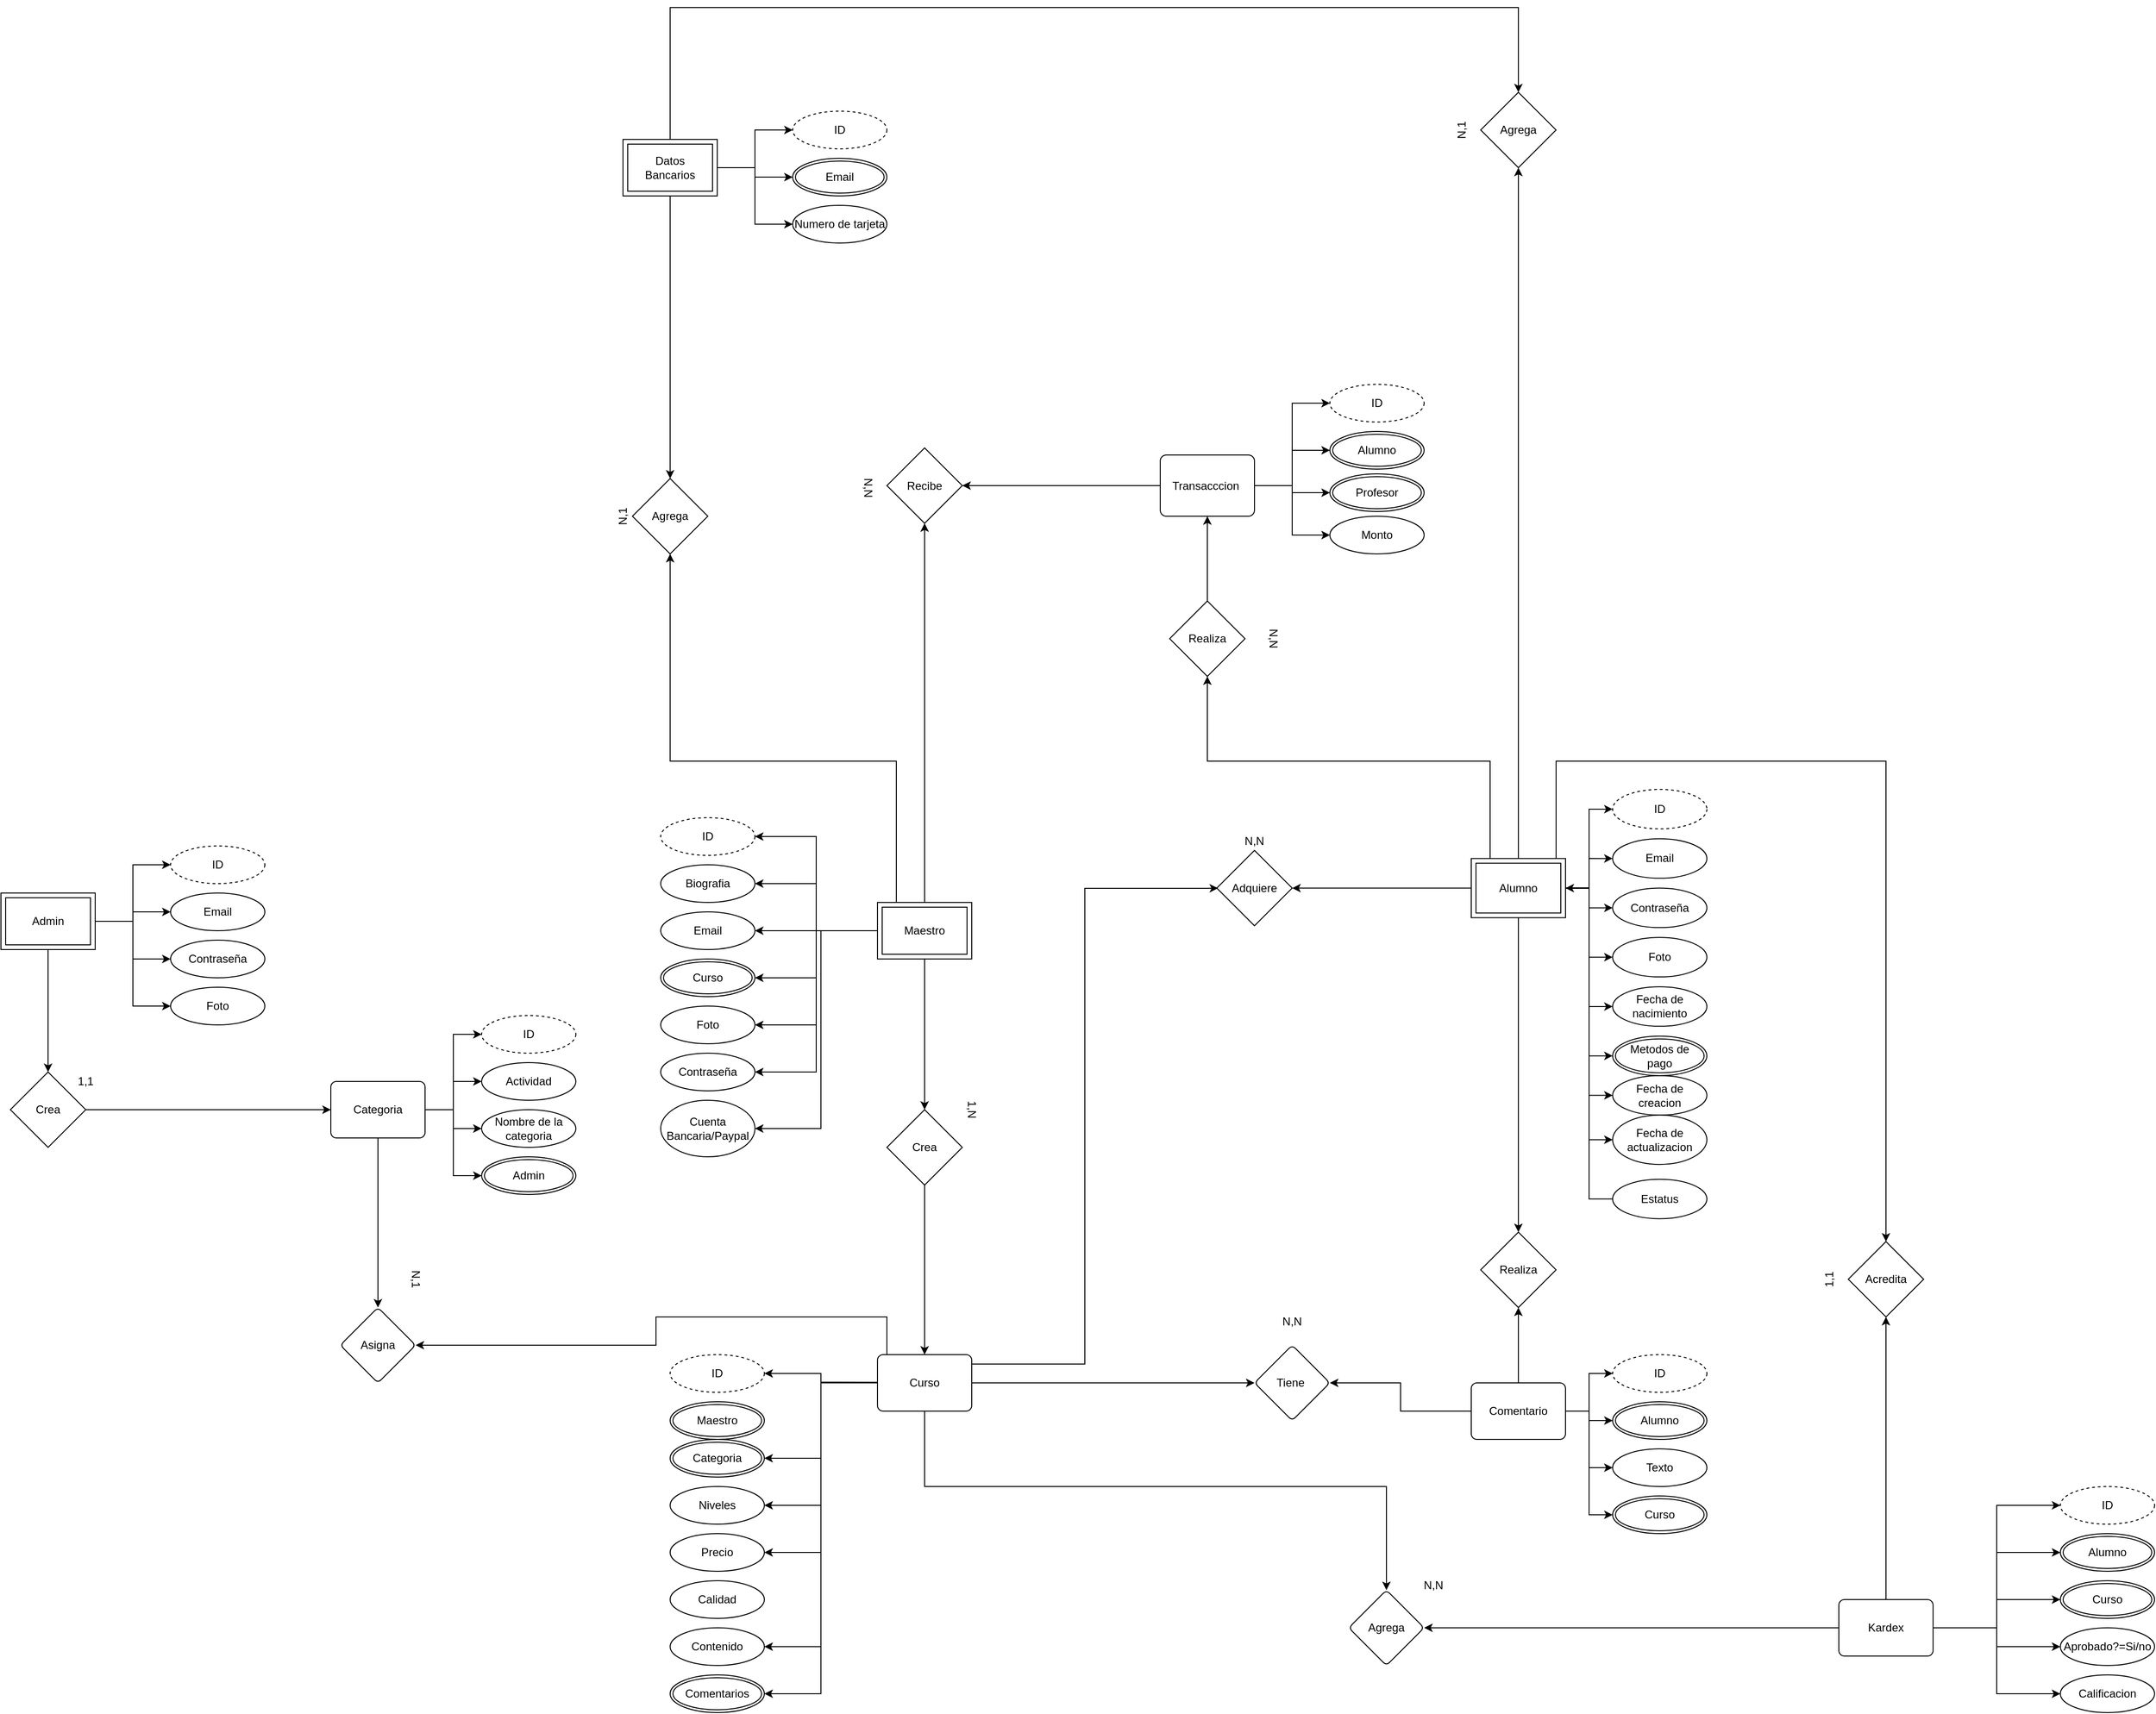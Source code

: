 <mxfile version="24.7.12">
  <diagram name="Page-1" id="GBJ82YpKSsnOV0TjCNx1">
    <mxGraphModel dx="2444" dy="1835" grid="1" gridSize="10" guides="1" tooltips="1" connect="1" arrows="1" fold="1" page="1" pageScale="1" pageWidth="850" pageHeight="1100" math="0" shadow="0">
      <root>
        <mxCell id="0" />
        <mxCell id="1" parent="0" />
        <mxCell id="zwWPfgIZnlJsHh6AUtGG-10" value="" style="group" vertex="1" connectable="0" parent="1">
          <mxGeometry x="40" y="60" width="330" height="390" as="geometry" />
        </mxCell>
        <mxCell id="ZK7JMzUmp4q62pneLcJM-21" style="edgeStyle=orthogonalEdgeStyle;rounded=0;orthogonalLoop=1;jettySize=auto;html=1;entryX=1;entryY=0.5;entryDx=0;entryDy=0;" parent="zwWPfgIZnlJsHh6AUtGG-10" source="ZK7JMzUmp4q62pneLcJM-16" target="ZK7JMzUmp4q62pneLcJM-28" edge="1">
          <mxGeometry relative="1" as="geometry">
            <mxPoint x="100" y="170" as="targetPoint" />
          </mxGeometry>
        </mxCell>
        <mxCell id="ZK7JMzUmp4q62pneLcJM-24" style="edgeStyle=orthogonalEdgeStyle;rounded=0;orthogonalLoop=1;jettySize=auto;html=1;entryX=1;entryY=0.5;entryDx=0;entryDy=0;" parent="zwWPfgIZnlJsHh6AUtGG-10" source="ZK7JMzUmp4q62pneLcJM-16" target="ZK7JMzUmp4q62pneLcJM-23" edge="1">
          <mxGeometry relative="1" as="geometry" />
        </mxCell>
        <mxCell id="ZK7JMzUmp4q62pneLcJM-25" style="edgeStyle=orthogonalEdgeStyle;rounded=0;orthogonalLoop=1;jettySize=auto;html=1;entryX=1;entryY=0.5;entryDx=0;entryDy=0;" parent="zwWPfgIZnlJsHh6AUtGG-10" source="ZK7JMzUmp4q62pneLcJM-16" target="ZK7JMzUmp4q62pneLcJM-22" edge="1">
          <mxGeometry relative="1" as="geometry" />
        </mxCell>
        <mxCell id="ZK7JMzUmp4q62pneLcJM-27" style="edgeStyle=orthogonalEdgeStyle;rounded=0;orthogonalLoop=1;jettySize=auto;html=1;entryX=1;entryY=0.5;entryDx=0;entryDy=0;" parent="zwWPfgIZnlJsHh6AUtGG-10" source="ZK7JMzUmp4q62pneLcJM-16" target="ZK7JMzUmp4q62pneLcJM-26" edge="1">
          <mxGeometry relative="1" as="geometry" />
        </mxCell>
        <mxCell id="ZK7JMzUmp4q62pneLcJM-30" style="edgeStyle=orthogonalEdgeStyle;rounded=0;orthogonalLoop=1;jettySize=auto;html=1;entryX=1;entryY=0.5;entryDx=0;entryDy=0;" parent="zwWPfgIZnlJsHh6AUtGG-10" source="ZK7JMzUmp4q62pneLcJM-16" target="ZK7JMzUmp4q62pneLcJM-29" edge="1">
          <mxGeometry relative="1" as="geometry" />
        </mxCell>
        <mxCell id="2rmNUIiFIBOyhcDL24HG-31" style="edgeStyle=orthogonalEdgeStyle;rounded=0;orthogonalLoop=1;jettySize=auto;html=1;entryX=1;entryY=0.5;entryDx=0;entryDy=0;" parent="zwWPfgIZnlJsHh6AUtGG-10" source="ZK7JMzUmp4q62pneLcJM-16" target="2rmNUIiFIBOyhcDL24HG-30" edge="1">
          <mxGeometry relative="1" as="geometry">
            <Array as="points">
              <mxPoint x="170" y="120" />
              <mxPoint x="170" y="330" />
            </Array>
          </mxGeometry>
        </mxCell>
        <mxCell id="OHKGPh8YpkpOmDNxPamK-6" style="edgeStyle=orthogonalEdgeStyle;rounded=0;orthogonalLoop=1;jettySize=auto;html=1;entryX=1;entryY=0.5;entryDx=0;entryDy=0;" parent="zwWPfgIZnlJsHh6AUtGG-10" source="ZK7JMzUmp4q62pneLcJM-16" target="OHKGPh8YpkpOmDNxPamK-5" edge="1">
          <mxGeometry relative="1" as="geometry" />
        </mxCell>
        <mxCell id="ZK7JMzUmp4q62pneLcJM-16" value="Maestro" style="shape=ext;margin=3;double=1;whiteSpace=wrap;html=1;align=center;" parent="zwWPfgIZnlJsHh6AUtGG-10" vertex="1">
          <mxGeometry x="230" y="90" width="100" height="60" as="geometry" />
        </mxCell>
        <mxCell id="ZK7JMzUmp4q62pneLcJM-22" value="Email" style="ellipse;whiteSpace=wrap;html=1;align=center;" parent="zwWPfgIZnlJsHh6AUtGG-10" vertex="1">
          <mxGeometry y="100" width="100" height="40" as="geometry" />
        </mxCell>
        <mxCell id="ZK7JMzUmp4q62pneLcJM-23" value="Foto" style="ellipse;whiteSpace=wrap;html=1;align=center;" parent="zwWPfgIZnlJsHh6AUtGG-10" vertex="1">
          <mxGeometry y="200" width="100" height="40" as="geometry" />
        </mxCell>
        <mxCell id="ZK7JMzUmp4q62pneLcJM-26" value="Contraseña" style="ellipse;whiteSpace=wrap;html=1;align=center;" parent="zwWPfgIZnlJsHh6AUtGG-10" vertex="1">
          <mxGeometry y="250" width="100" height="40" as="geometry" />
        </mxCell>
        <mxCell id="ZK7JMzUmp4q62pneLcJM-28" value="ID" style="ellipse;whiteSpace=wrap;html=1;align=center;dashed=1;" parent="zwWPfgIZnlJsHh6AUtGG-10" vertex="1">
          <mxGeometry width="100" height="40" as="geometry" />
        </mxCell>
        <mxCell id="ZK7JMzUmp4q62pneLcJM-29" value="Biografia" style="ellipse;whiteSpace=wrap;html=1;align=center;" parent="zwWPfgIZnlJsHh6AUtGG-10" vertex="1">
          <mxGeometry y="50" width="100" height="40" as="geometry" />
        </mxCell>
        <mxCell id="2rmNUIiFIBOyhcDL24HG-30" value="Cuenta Bancaria/Paypal" style="ellipse;whiteSpace=wrap;html=1;align=center;" parent="zwWPfgIZnlJsHh6AUtGG-10" vertex="1">
          <mxGeometry y="300" width="100" height="60" as="geometry" />
        </mxCell>
        <mxCell id="OHKGPh8YpkpOmDNxPamK-5" value="Curso" style="ellipse;shape=doubleEllipse;margin=3;whiteSpace=wrap;html=1;align=center;" parent="zwWPfgIZnlJsHh6AUtGG-10" vertex="1">
          <mxGeometry y="150" width="100" height="40" as="geometry" />
        </mxCell>
        <mxCell id="zwWPfgIZnlJsHh6AUtGG-42" value="Crea" style="rhombus;whiteSpace=wrap;html=1;" vertex="1" parent="zwWPfgIZnlJsHh6AUtGG-10">
          <mxGeometry x="240" y="310" width="80" height="80" as="geometry" />
        </mxCell>
        <mxCell id="zwWPfgIZnlJsHh6AUtGG-43" value="" style="edgeStyle=orthogonalEdgeStyle;rounded=0;orthogonalLoop=1;jettySize=auto;html=1;" edge="1" parent="zwWPfgIZnlJsHh6AUtGG-10" source="ZK7JMzUmp4q62pneLcJM-16" target="zwWPfgIZnlJsHh6AUtGG-42">
          <mxGeometry relative="1" as="geometry" />
        </mxCell>
        <mxCell id="zwWPfgIZnlJsHh6AUtGG-11" value="" style="group" vertex="1" connectable="0" parent="1">
          <mxGeometry x="50" y="630" width="320" height="330" as="geometry" />
        </mxCell>
        <mxCell id="ZK7JMzUmp4q62pneLcJM-58" style="edgeStyle=orthogonalEdgeStyle;rounded=0;orthogonalLoop=1;jettySize=auto;html=1;entryX=1;entryY=0.5;entryDx=0;entryDy=0;exitX=0;exitY=0.5;exitDx=0;exitDy=0;" parent="zwWPfgIZnlJsHh6AUtGG-11" source="zwWPfgIZnlJsHh6AUtGG-2" target="ZK7JMzUmp4q62pneLcJM-56" edge="1">
          <mxGeometry relative="1" as="geometry">
            <mxPoint x="220" y="35" as="sourcePoint" />
          </mxGeometry>
        </mxCell>
        <mxCell id="ZK7JMzUmp4q62pneLcJM-65" style="edgeStyle=orthogonalEdgeStyle;rounded=0;orthogonalLoop=1;jettySize=auto;html=1;entryX=1;entryY=0.5;entryDx=0;entryDy=0;exitX=0;exitY=0.5;exitDx=0;exitDy=0;" parent="zwWPfgIZnlJsHh6AUtGG-11" source="zwWPfgIZnlJsHh6AUtGG-2" target="ZK7JMzUmp4q62pneLcJM-59" edge="1">
          <mxGeometry relative="1" as="geometry">
            <mxPoint x="220" y="35" as="sourcePoint" />
          </mxGeometry>
        </mxCell>
        <mxCell id="ZK7JMzUmp4q62pneLcJM-66" style="edgeStyle=orthogonalEdgeStyle;rounded=0;orthogonalLoop=1;jettySize=auto;html=1;entryX=1;entryY=0.5;entryDx=0;entryDy=0;exitX=0;exitY=0.5;exitDx=0;exitDy=0;" parent="zwWPfgIZnlJsHh6AUtGG-11" source="zwWPfgIZnlJsHh6AUtGG-2" target="ZK7JMzUmp4q62pneLcJM-63" edge="1">
          <mxGeometry relative="1" as="geometry">
            <mxPoint x="220" y="35" as="sourcePoint" />
          </mxGeometry>
        </mxCell>
        <mxCell id="8wpLspuHpNvW9Cj1d1qx-42" style="edgeStyle=orthogonalEdgeStyle;rounded=0;orthogonalLoop=1;jettySize=auto;html=1;entryX=1;entryY=0.5;entryDx=0;entryDy=0;exitX=0;exitY=0.5;exitDx=0;exitDy=0;" parent="zwWPfgIZnlJsHh6AUtGG-11" source="zwWPfgIZnlJsHh6AUtGG-2" target="8wpLspuHpNvW9Cj1d1qx-41" edge="1">
          <mxGeometry relative="1" as="geometry">
            <mxPoint x="220" y="35" as="sourcePoint" />
          </mxGeometry>
        </mxCell>
        <mxCell id="6L2IyVGzCVT2GHUQDgTi-11" style="edgeStyle=orthogonalEdgeStyle;rounded=0;orthogonalLoop=1;jettySize=auto;html=1;entryX=1;entryY=0.5;entryDx=0;entryDy=0;exitX=0.014;exitY=0.489;exitDx=0;exitDy=0;exitPerimeter=0;" parent="zwWPfgIZnlJsHh6AUtGG-11" source="zwWPfgIZnlJsHh6AUtGG-2" target="6L2IyVGzCVT2GHUQDgTi-10" edge="1">
          <mxGeometry relative="1" as="geometry">
            <mxPoint x="220" y="35" as="sourcePoint" />
          </mxGeometry>
        </mxCell>
        <mxCell id="ZK7JMzUmp4q62pneLcJM-56" value="Precio" style="ellipse;whiteSpace=wrap;html=1;align=center;" parent="zwWPfgIZnlJsHh6AUtGG-11" vertex="1">
          <mxGeometry y="190" width="100" height="40" as="geometry" />
        </mxCell>
        <mxCell id="ZK7JMzUmp4q62pneLcJM-59" value="Niveles" style="ellipse;whiteSpace=wrap;html=1;align=center;" parent="zwWPfgIZnlJsHh6AUtGG-11" vertex="1">
          <mxGeometry y="140" width="100" height="40" as="geometry" />
        </mxCell>
        <mxCell id="ZK7JMzUmp4q62pneLcJM-60" value="Maestro" style="ellipse;shape=doubleEllipse;margin=3;whiteSpace=wrap;html=1;align=center;" parent="zwWPfgIZnlJsHh6AUtGG-11" vertex="1">
          <mxGeometry y="50" width="100" height="40" as="geometry" />
        </mxCell>
        <mxCell id="ZK7JMzUmp4q62pneLcJM-63" value="ID" style="ellipse;whiteSpace=wrap;html=1;align=center;dashed=1;" parent="zwWPfgIZnlJsHh6AUtGG-11" vertex="1">
          <mxGeometry width="100" height="40" as="geometry" />
        </mxCell>
        <mxCell id="8wpLspuHpNvW9Cj1d1qx-16" value="Calidad" style="ellipse;whiteSpace=wrap;html=1;align=center;" parent="zwWPfgIZnlJsHh6AUtGG-11" vertex="1">
          <mxGeometry y="240" width="100" height="40" as="geometry" />
        </mxCell>
        <mxCell id="8wpLspuHpNvW9Cj1d1qx-41" value="Categoria" style="ellipse;shape=doubleEllipse;margin=3;whiteSpace=wrap;html=1;align=center;" parent="zwWPfgIZnlJsHh6AUtGG-11" vertex="1">
          <mxGeometry y="90" width="100" height="40" as="geometry" />
        </mxCell>
        <mxCell id="6L2IyVGzCVT2GHUQDgTi-10" value="Contenido" style="ellipse;whiteSpace=wrap;html=1;align=center;" parent="zwWPfgIZnlJsHh6AUtGG-11" vertex="1">
          <mxGeometry y="290" width="100" height="40" as="geometry" />
        </mxCell>
        <mxCell id="zwWPfgIZnlJsHh6AUtGG-2" value="Curso" style="rounded=1;arcSize=10;whiteSpace=wrap;html=1;align=center;" vertex="1" parent="zwWPfgIZnlJsHh6AUtGG-11">
          <mxGeometry x="220" width="100" height="60" as="geometry" />
        </mxCell>
        <mxCell id="zwWPfgIZnlJsHh6AUtGG-93" style="edgeStyle=orthogonalEdgeStyle;rounded=0;orthogonalLoop=1;jettySize=auto;html=1;entryX=1;entryY=0.5;entryDx=0;entryDy=0;exitX=0;exitY=0;exitDx=0;exitDy=0;" edge="1" parent="zwWPfgIZnlJsHh6AUtGG-11" target="zwWPfgIZnlJsHh6AUtGG-68">
          <mxGeometry relative="1" as="geometry">
            <mxPoint x="230" as="sourcePoint" />
            <mxPoint x="-260" y="-10" as="targetPoint" />
            <Array as="points">
              <mxPoint x="230" y="-40" />
              <mxPoint x="-15" y="-40" />
              <mxPoint x="-15" y="-10" />
            </Array>
          </mxGeometry>
        </mxCell>
        <mxCell id="zwWPfgIZnlJsHh6AUtGG-12" value="" style="group" vertex="1" connectable="0" parent="1">
          <mxGeometry x="900" y="630" width="250" height="190" as="geometry" />
        </mxCell>
        <mxCell id="8wpLspuHpNvW9Cj1d1qx-46" value="Texto" style="ellipse;whiteSpace=wrap;html=1;align=center;" parent="zwWPfgIZnlJsHh6AUtGG-12" vertex="1">
          <mxGeometry x="150" y="100" width="100" height="40" as="geometry" />
        </mxCell>
        <mxCell id="8wpLspuHpNvW9Cj1d1qx-49" value="Alumno" style="ellipse;shape=doubleEllipse;margin=3;whiteSpace=wrap;html=1;align=center;" parent="zwWPfgIZnlJsHh6AUtGG-12" vertex="1">
          <mxGeometry x="150" y="50" width="100" height="40" as="geometry" />
        </mxCell>
        <mxCell id="8wpLspuHpNvW9Cj1d1qx-51" value="ID" style="ellipse;whiteSpace=wrap;html=1;align=center;dashed=1;" parent="zwWPfgIZnlJsHh6AUtGG-12" vertex="1">
          <mxGeometry x="150" width="100" height="40" as="geometry" />
        </mxCell>
        <mxCell id="6L2IyVGzCVT2GHUQDgTi-8" value="Curso" style="ellipse;shape=doubleEllipse;margin=3;whiteSpace=wrap;html=1;align=center;" parent="zwWPfgIZnlJsHh6AUtGG-12" vertex="1">
          <mxGeometry x="150" y="150" width="100" height="40" as="geometry" />
        </mxCell>
        <mxCell id="zwWPfgIZnlJsHh6AUtGG-4" style="edgeStyle=orthogonalEdgeStyle;rounded=0;orthogonalLoop=1;jettySize=auto;html=1;entryX=0;entryY=0.5;entryDx=0;entryDy=0;" edge="1" parent="zwWPfgIZnlJsHh6AUtGG-12" source="zwWPfgIZnlJsHh6AUtGG-3" target="8wpLspuHpNvW9Cj1d1qx-51">
          <mxGeometry relative="1" as="geometry" />
        </mxCell>
        <mxCell id="zwWPfgIZnlJsHh6AUtGG-5" style="edgeStyle=orthogonalEdgeStyle;rounded=0;orthogonalLoop=1;jettySize=auto;html=1;entryX=0;entryY=0.5;entryDx=0;entryDy=0;" edge="1" parent="zwWPfgIZnlJsHh6AUtGG-12" source="zwWPfgIZnlJsHh6AUtGG-3" target="8wpLspuHpNvW9Cj1d1qx-49">
          <mxGeometry relative="1" as="geometry" />
        </mxCell>
        <mxCell id="zwWPfgIZnlJsHh6AUtGG-6" style="edgeStyle=orthogonalEdgeStyle;rounded=0;orthogonalLoop=1;jettySize=auto;html=1;entryX=0;entryY=0.5;entryDx=0;entryDy=0;" edge="1" parent="zwWPfgIZnlJsHh6AUtGG-12" source="zwWPfgIZnlJsHh6AUtGG-3" target="8wpLspuHpNvW9Cj1d1qx-46">
          <mxGeometry relative="1" as="geometry" />
        </mxCell>
        <mxCell id="zwWPfgIZnlJsHh6AUtGG-7" style="edgeStyle=orthogonalEdgeStyle;rounded=0;orthogonalLoop=1;jettySize=auto;html=1;entryX=0;entryY=0.5;entryDx=0;entryDy=0;" edge="1" parent="zwWPfgIZnlJsHh6AUtGG-12" source="zwWPfgIZnlJsHh6AUtGG-3" target="6L2IyVGzCVT2GHUQDgTi-8">
          <mxGeometry relative="1" as="geometry" />
        </mxCell>
        <mxCell id="zwWPfgIZnlJsHh6AUtGG-3" value="Comentario" style="rounded=1;arcSize=10;whiteSpace=wrap;html=1;align=center;" vertex="1" parent="zwWPfgIZnlJsHh6AUtGG-12">
          <mxGeometry y="30" width="100" height="60" as="geometry" />
        </mxCell>
        <mxCell id="zwWPfgIZnlJsHh6AUtGG-17" value="" style="group" vertex="1" connectable="0" parent="1">
          <mxGeometry x="900" y="30" width="250" height="440" as="geometry" />
        </mxCell>
        <mxCell id="ZK7JMzUmp4q62pneLcJM-34" style="edgeStyle=orthogonalEdgeStyle;rounded=0;orthogonalLoop=1;jettySize=auto;html=1;entryX=0;entryY=0.5;entryDx=0;entryDy=0;" parent="zwWPfgIZnlJsHh6AUtGG-17" source="ZK7JMzUmp4q62pneLcJM-32" target="ZK7JMzUmp4q62pneLcJM-33" edge="1">
          <mxGeometry relative="1" as="geometry" />
        </mxCell>
        <mxCell id="ZK7JMzUmp4q62pneLcJM-47" style="edgeStyle=orthogonalEdgeStyle;rounded=0;orthogonalLoop=1;jettySize=auto;html=1;entryX=0;entryY=0.5;entryDx=0;entryDy=0;" parent="zwWPfgIZnlJsHh6AUtGG-17" source="ZK7JMzUmp4q62pneLcJM-32" target="ZK7JMzUmp4q62pneLcJM-42" edge="1">
          <mxGeometry relative="1" as="geometry" />
        </mxCell>
        <mxCell id="ZK7JMzUmp4q62pneLcJM-48" style="edgeStyle=orthogonalEdgeStyle;rounded=0;orthogonalLoop=1;jettySize=auto;html=1;entryX=0;entryY=0.5;entryDx=0;entryDy=0;" parent="zwWPfgIZnlJsHh6AUtGG-17" source="ZK7JMzUmp4q62pneLcJM-32" target="ZK7JMzUmp4q62pneLcJM-44" edge="1">
          <mxGeometry relative="1" as="geometry" />
        </mxCell>
        <mxCell id="ZK7JMzUmp4q62pneLcJM-49" style="edgeStyle=orthogonalEdgeStyle;rounded=0;orthogonalLoop=1;jettySize=auto;html=1;entryX=0;entryY=0.5;entryDx=0;entryDy=0;" parent="zwWPfgIZnlJsHh6AUtGG-17" source="ZK7JMzUmp4q62pneLcJM-32" target="ZK7JMzUmp4q62pneLcJM-43" edge="1">
          <mxGeometry relative="1" as="geometry" />
        </mxCell>
        <mxCell id="ZK7JMzUmp4q62pneLcJM-51" style="edgeStyle=orthogonalEdgeStyle;rounded=0;orthogonalLoop=1;jettySize=auto;html=1;entryX=0;entryY=0.5;entryDx=0;entryDy=0;" parent="zwWPfgIZnlJsHh6AUtGG-17" source="ZK7JMzUmp4q62pneLcJM-32" target="ZK7JMzUmp4q62pneLcJM-50" edge="1">
          <mxGeometry relative="1" as="geometry" />
        </mxCell>
        <mxCell id="ZK7JMzUmp4q62pneLcJM-53" style="edgeStyle=orthogonalEdgeStyle;rounded=0;orthogonalLoop=1;jettySize=auto;html=1;entryX=0;entryY=0.5;entryDx=0;entryDy=0;" parent="zwWPfgIZnlJsHh6AUtGG-17" source="ZK7JMzUmp4q62pneLcJM-32" edge="1">
          <mxGeometry relative="1" as="geometry">
            <mxPoint x="150" y="282.857" as="targetPoint" />
            <Array as="points">
              <mxPoint x="125" y="104.762" />
              <mxPoint x="125" y="282.857" />
            </Array>
          </mxGeometry>
        </mxCell>
        <mxCell id="OHKGPh8YpkpOmDNxPamK-10" style="edgeStyle=orthogonalEdgeStyle;rounded=0;orthogonalLoop=1;jettySize=auto;html=1;entryX=0;entryY=0.5;entryDx=0;entryDy=0;" parent="zwWPfgIZnlJsHh6AUtGG-17" source="ZK7JMzUmp4q62pneLcJM-32" target="OHKGPh8YpkpOmDNxPamK-8" edge="1">
          <mxGeometry relative="1" as="geometry" />
        </mxCell>
        <mxCell id="OHKGPh8YpkpOmDNxPamK-11" style="edgeStyle=orthogonalEdgeStyle;rounded=0;orthogonalLoop=1;jettySize=auto;html=1;entryX=0;entryY=0.5;entryDx=0;entryDy=0;" parent="zwWPfgIZnlJsHh6AUtGG-17" source="ZK7JMzUmp4q62pneLcJM-32" target="OHKGPh8YpkpOmDNxPamK-9" edge="1">
          <mxGeometry relative="1" as="geometry" />
        </mxCell>
        <mxCell id="ZK7JMzUmp4q62pneLcJM-32" value="Alumno" style="shape=ext;margin=3;double=1;whiteSpace=wrap;html=1;align=center;" parent="zwWPfgIZnlJsHh6AUtGG-17" vertex="1">
          <mxGeometry y="73.333" width="100" height="62.857" as="geometry" />
        </mxCell>
        <mxCell id="ZK7JMzUmp4q62pneLcJM-33" value="ID" style="ellipse;whiteSpace=wrap;html=1;align=center;dashed=1;" parent="zwWPfgIZnlJsHh6AUtGG-17" vertex="1">
          <mxGeometry x="150" width="100" height="41.905" as="geometry" />
        </mxCell>
        <mxCell id="ZK7JMzUmp4q62pneLcJM-42" value="Email" style="ellipse;whiteSpace=wrap;html=1;align=center;" parent="zwWPfgIZnlJsHh6AUtGG-17" vertex="1">
          <mxGeometry x="150" y="52.381" width="100" height="41.905" as="geometry" />
        </mxCell>
        <mxCell id="ZK7JMzUmp4q62pneLcJM-43" value="Foto" style="ellipse;whiteSpace=wrap;html=1;align=center;" parent="zwWPfgIZnlJsHh6AUtGG-17" vertex="1">
          <mxGeometry x="150" y="157.143" width="100" height="41.905" as="geometry" />
        </mxCell>
        <mxCell id="ZK7JMzUmp4q62pneLcJM-44" value="Contraseña" style="ellipse;whiteSpace=wrap;html=1;align=center;" parent="zwWPfgIZnlJsHh6AUtGG-17" vertex="1">
          <mxGeometry x="150" y="104.762" width="100" height="41.905" as="geometry" />
        </mxCell>
        <mxCell id="ZK7JMzUmp4q62pneLcJM-50" value="Fecha de nacimiento" style="ellipse;whiteSpace=wrap;html=1;align=center;" parent="zwWPfgIZnlJsHh6AUtGG-17" vertex="1">
          <mxGeometry x="150" y="209.524" width="100" height="41.905" as="geometry" />
        </mxCell>
        <mxCell id="OHKGPh8YpkpOmDNxPamK-8" value="Fecha de creacion&lt;span style=&quot;color: rgba(0, 0, 0, 0); font-family: monospace; font-size: 0px; text-align: start; text-wrap: nowrap;&quot;&gt;%3CmxGraphModel%3E%3Croot%3E%3CmxCell%20id%3D%220%22%2F%3E%3CmxCell%20id%3D%221%22%20parent%3D%220%22%2F%3E%3CmxCell%20id%3D%222%22%20value%3D%22Aprobado%3F%3DSi%2Fno%22%20style%3D%22ellipse%3BwhiteSpace%3Dwrap%3Bhtml%3D1%3Balign%3Dcenter%3B%22%20vertex%3D%221%22%20parent%3D%221%22%3E%3CmxGeometry%20x%3D%22140%22%20y%3D%221000%22%20width%3D%22100%22%20height%3D%2240%22%20as%3D%22geometry%22%2F%3E%3C%2FmxCell%3E%3C%2Froot%3E%3C%2FmxGraphModel%3E&lt;/span&gt;" style="ellipse;whiteSpace=wrap;html=1;align=center;" parent="zwWPfgIZnlJsHh6AUtGG-17" vertex="1">
          <mxGeometry x="150" y="303.81" width="100" height="41.905" as="geometry" />
        </mxCell>
        <mxCell id="OHKGPh8YpkpOmDNxPamK-9" value="Fecha de actualizacion&lt;span style=&quot;color: rgba(0, 0, 0, 0); font-family: monospace; font-size: 0px; text-align: start; text-wrap: nowrap;&quot;&gt;%3CmxGraphModel%3E%3Croot%3E%3CmxCell%20id%3D%220%22%2F%3E%3CmxCell%20id%3D%221%22%20parent%3D%220%22%2F%3E%3CmxCell%20id%3D%222%22%20value%3D%22Aprobado%3F%3DSi%2Fno%22%20style%3D%22ellipse%3BwhiteSpace%3Dwrap%3Bhtml%3D1%3Balign%3Dcenter%3B%22%20vertex%3D%221%22%20parent%3D%221%22%3E%3CmxGeometry%20x%3D%22140%22%20y%3D%221000%22%20width%3D%22100%22%20height%3D%2240%22%20as%3D%22geometry%22%2F%3E%3C%2FmxCell%3E%3C%2Froot%3E%3C%2FmxGraphModel%3&lt;/span&gt;" style="ellipse;whiteSpace=wrap;html=1;align=center;" parent="zwWPfgIZnlJsHh6AUtGG-17" vertex="1">
          <mxGeometry x="150" y="345.714" width="100" height="52.381" as="geometry" />
        </mxCell>
        <mxCell id="OHKGPh8YpkpOmDNxPamK-14" value="Metodos de pago" style="ellipse;shape=doubleEllipse;margin=3;whiteSpace=wrap;html=1;align=center;" parent="zwWPfgIZnlJsHh6AUtGG-17" vertex="1">
          <mxGeometry x="150" y="261.905" width="100" height="41.905" as="geometry" />
        </mxCell>
        <mxCell id="zwWPfgIZnlJsHh6AUtGG-16" style="edgeStyle=orthogonalEdgeStyle;rounded=0;orthogonalLoop=1;jettySize=auto;html=1;entryX=1;entryY=0.5;entryDx=0;entryDy=0;" edge="1" parent="zwWPfgIZnlJsHh6AUtGG-17" source="OHKGPh8YpkpOmDNxPamK-33" target="ZK7JMzUmp4q62pneLcJM-32">
          <mxGeometry relative="1" as="geometry" />
        </mxCell>
        <mxCell id="OHKGPh8YpkpOmDNxPamK-33" value="Estatus" style="ellipse;whiteSpace=wrap;html=1;align=center;" parent="zwWPfgIZnlJsHh6AUtGG-17" vertex="1">
          <mxGeometry x="150" y="413.81" width="100" height="41.905" as="geometry" />
        </mxCell>
        <mxCell id="zwWPfgIZnlJsHh6AUtGG-35" value="" style="group" vertex="1" connectable="0" parent="1">
          <mxGeometry x="570" y="-400" width="280" height="480" as="geometry" />
        </mxCell>
        <mxCell id="2rmNUIiFIBOyhcDL24HG-7" value="ID" style="ellipse;whiteSpace=wrap;html=1;align=center;dashed=1;rotation=0;" parent="zwWPfgIZnlJsHh6AUtGG-35" vertex="1">
          <mxGeometry x="180" width="100" height="40" as="geometry" />
        </mxCell>
        <mxCell id="2rmNUIiFIBOyhcDL24HG-12" value="Alumno" style="ellipse;shape=doubleEllipse;margin=3;whiteSpace=wrap;html=1;align=center;" parent="zwWPfgIZnlJsHh6AUtGG-35" vertex="1">
          <mxGeometry x="180" y="50" width="100" height="40" as="geometry" />
        </mxCell>
        <mxCell id="2rmNUIiFIBOyhcDL24HG-13" value="Profesor" style="ellipse;shape=doubleEllipse;margin=3;whiteSpace=wrap;html=1;align=center;" parent="zwWPfgIZnlJsHh6AUtGG-35" vertex="1">
          <mxGeometry x="180" y="95" width="100" height="40" as="geometry" />
        </mxCell>
        <mxCell id="2rmNUIiFIBOyhcDL24HG-14" value="Monto" style="ellipse;whiteSpace=wrap;html=1;align=center;rotation=0;" parent="zwWPfgIZnlJsHh6AUtGG-35" vertex="1">
          <mxGeometry x="180" y="140" width="100" height="40" as="geometry" />
        </mxCell>
        <mxCell id="zwWPfgIZnlJsHh6AUtGG-31" style="edgeStyle=orthogonalEdgeStyle;rounded=0;orthogonalLoop=1;jettySize=auto;html=1;entryX=0;entryY=0.5;entryDx=0;entryDy=0;" edge="1" parent="zwWPfgIZnlJsHh6AUtGG-35" source="zwWPfgIZnlJsHh6AUtGG-30" target="2rmNUIiFIBOyhcDL24HG-7">
          <mxGeometry relative="1" as="geometry" />
        </mxCell>
        <mxCell id="zwWPfgIZnlJsHh6AUtGG-32" style="edgeStyle=orthogonalEdgeStyle;rounded=0;orthogonalLoop=1;jettySize=auto;html=1;" edge="1" parent="zwWPfgIZnlJsHh6AUtGG-35" source="zwWPfgIZnlJsHh6AUtGG-30" target="2rmNUIiFIBOyhcDL24HG-12">
          <mxGeometry relative="1" as="geometry" />
        </mxCell>
        <mxCell id="zwWPfgIZnlJsHh6AUtGG-33" style="edgeStyle=orthogonalEdgeStyle;rounded=0;orthogonalLoop=1;jettySize=auto;html=1;entryX=0;entryY=0.5;entryDx=0;entryDy=0;" edge="1" parent="zwWPfgIZnlJsHh6AUtGG-35" source="zwWPfgIZnlJsHh6AUtGG-30" target="2rmNUIiFIBOyhcDL24HG-13">
          <mxGeometry relative="1" as="geometry" />
        </mxCell>
        <mxCell id="zwWPfgIZnlJsHh6AUtGG-34" style="edgeStyle=orthogonalEdgeStyle;rounded=0;orthogonalLoop=1;jettySize=auto;html=1;entryX=0;entryY=0.5;entryDx=0;entryDy=0;" edge="1" parent="zwWPfgIZnlJsHh6AUtGG-35" source="zwWPfgIZnlJsHh6AUtGG-30" target="2rmNUIiFIBOyhcDL24HG-14">
          <mxGeometry relative="1" as="geometry" />
        </mxCell>
        <mxCell id="zwWPfgIZnlJsHh6AUtGG-30" value="Transacccion&amp;nbsp;" style="rounded=1;arcSize=10;whiteSpace=wrap;html=1;align=center;" vertex="1" parent="zwWPfgIZnlJsHh6AUtGG-35">
          <mxGeometry y="75" width="100" height="65" as="geometry" />
        </mxCell>
        <mxCell id="zwWPfgIZnlJsHh6AUtGG-85" style="edgeStyle=orthogonalEdgeStyle;rounded=0;orthogonalLoop=1;jettySize=auto;html=1;entryX=0.5;entryY=1;entryDx=0;entryDy=0;" edge="1" parent="zwWPfgIZnlJsHh6AUtGG-35" source="zwWPfgIZnlJsHh6AUtGG-83" target="zwWPfgIZnlJsHh6AUtGG-30">
          <mxGeometry relative="1" as="geometry" />
        </mxCell>
        <mxCell id="zwWPfgIZnlJsHh6AUtGG-83" value="Realiza" style="rhombus;whiteSpace=wrap;html=1;" vertex="1" parent="zwWPfgIZnlJsHh6AUtGG-35">
          <mxGeometry x="10" y="230.005" width="80" height="80" as="geometry" />
        </mxCell>
        <mxCell id="zwWPfgIZnlJsHh6AUtGG-132" value="N,N" style="text;html=1;align=center;verticalAlign=middle;whiteSpace=wrap;rounded=0;rotation=90;" vertex="1" parent="zwWPfgIZnlJsHh6AUtGG-35">
          <mxGeometry x="90" y="255" width="60" height="30" as="geometry" />
        </mxCell>
        <mxCell id="8wpLspuHpNvW9Cj1d1qx-12" style="edgeStyle=orthogonalEdgeStyle;rounded=0;orthogonalLoop=1;jettySize=auto;html=1;entryX=0;entryY=0.5;entryDx=0;entryDy=0;" parent="1" source="8wpLspuHpNvW9Cj1d1qx-1" target="8wpLspuHpNvW9Cj1d1qx-4" edge="1">
          <mxGeometry relative="1" as="geometry" />
        </mxCell>
        <mxCell id="8wpLspuHpNvW9Cj1d1qx-13" style="edgeStyle=orthogonalEdgeStyle;rounded=0;orthogonalLoop=1;jettySize=auto;html=1;entryX=0;entryY=0.5;entryDx=0;entryDy=0;" parent="1" source="8wpLspuHpNvW9Cj1d1qx-1" target="8wpLspuHpNvW9Cj1d1qx-6" edge="1">
          <mxGeometry relative="1" as="geometry" />
        </mxCell>
        <mxCell id="8wpLspuHpNvW9Cj1d1qx-14" style="edgeStyle=orthogonalEdgeStyle;rounded=0;orthogonalLoop=1;jettySize=auto;html=1;entryX=0;entryY=0.5;entryDx=0;entryDy=0;" parent="1" source="8wpLspuHpNvW9Cj1d1qx-1" target="8wpLspuHpNvW9Cj1d1qx-8" edge="1">
          <mxGeometry relative="1" as="geometry" />
        </mxCell>
        <mxCell id="8wpLspuHpNvW9Cj1d1qx-28" style="edgeStyle=orthogonalEdgeStyle;rounded=0;orthogonalLoop=1;jettySize=auto;html=1;entryX=0;entryY=0.5;entryDx=0;entryDy=0;" parent="1" source="8wpLspuHpNvW9Cj1d1qx-1" target="8wpLspuHpNvW9Cj1d1qx-9" edge="1">
          <mxGeometry relative="1" as="geometry" />
        </mxCell>
        <mxCell id="8wpLspuHpNvW9Cj1d1qx-1" value="Admin" style="shape=ext;margin=3;double=1;whiteSpace=wrap;html=1;align=center;" parent="1" vertex="1">
          <mxGeometry x="-660" y="140" width="100" height="60" as="geometry" />
        </mxCell>
        <mxCell id="8wpLspuHpNvW9Cj1d1qx-4" value="ID" style="ellipse;whiteSpace=wrap;html=1;align=center;dashed=1;rotation=0;" parent="1" vertex="1">
          <mxGeometry x="-480" y="90" width="100" height="40" as="geometry" />
        </mxCell>
        <mxCell id="8wpLspuHpNvW9Cj1d1qx-6" value="Email" style="ellipse;whiteSpace=wrap;html=1;align=center;rotation=0;" parent="1" vertex="1">
          <mxGeometry x="-480" y="140" width="100" height="40" as="geometry" />
        </mxCell>
        <mxCell id="8wpLspuHpNvW9Cj1d1qx-8" value="Contraseña" style="ellipse;whiteSpace=wrap;html=1;align=center;rotation=0;" parent="1" vertex="1">
          <mxGeometry x="-480" y="190" width="100" height="40" as="geometry" />
        </mxCell>
        <mxCell id="8wpLspuHpNvW9Cj1d1qx-9" value="Foto" style="ellipse;whiteSpace=wrap;html=1;align=center;rotation=0;" parent="1" vertex="1">
          <mxGeometry x="-480" y="240" width="100" height="40" as="geometry" />
        </mxCell>
        <mxCell id="zwWPfgIZnlJsHh6AUtGG-38" value="Crea" style="rhombus;whiteSpace=wrap;html=1;" vertex="1" parent="1">
          <mxGeometry x="-650" y="330" width="80" height="80" as="geometry" />
        </mxCell>
        <mxCell id="zwWPfgIZnlJsHh6AUtGG-39" value="" style="edgeStyle=orthogonalEdgeStyle;rounded=0;orthogonalLoop=1;jettySize=auto;html=1;" edge="1" parent="1" source="8wpLspuHpNvW9Cj1d1qx-1" target="zwWPfgIZnlJsHh6AUtGG-38">
          <mxGeometry relative="1" as="geometry" />
        </mxCell>
        <mxCell id="zwWPfgIZnlJsHh6AUtGG-29" value="" style="group" vertex="1" connectable="0" parent="1">
          <mxGeometry x="-310" y="270" width="390" height="190" as="geometry" />
        </mxCell>
        <mxCell id="8wpLspuHpNvW9Cj1d1qx-38" value="ID" style="ellipse;whiteSpace=wrap;html=1;align=center;dashed=1;rotation=0;" parent="zwWPfgIZnlJsHh6AUtGG-29" vertex="1">
          <mxGeometry x="160" width="100" height="40" as="geometry" />
        </mxCell>
        <mxCell id="8wpLspuHpNvW9Cj1d1qx-39" value="Nombre de la categoria" style="ellipse;whiteSpace=wrap;html=1;align=center;rotation=0;" parent="zwWPfgIZnlJsHh6AUtGG-29" vertex="1">
          <mxGeometry x="160" y="100" width="100" height="40" as="geometry" />
        </mxCell>
        <mxCell id="6L2IyVGzCVT2GHUQDgTi-2" value="Actividad" style="ellipse;whiteSpace=wrap;html=1;align=center;rotation=0;" parent="zwWPfgIZnlJsHh6AUtGG-29" vertex="1">
          <mxGeometry x="160" y="50" width="100" height="40" as="geometry" />
        </mxCell>
        <mxCell id="6L2IyVGzCVT2GHUQDgTi-3" value="Admin" style="ellipse;shape=doubleEllipse;margin=3;whiteSpace=wrap;html=1;align=center;" parent="zwWPfgIZnlJsHh6AUtGG-29" vertex="1">
          <mxGeometry x="160" y="150" width="100" height="40" as="geometry" />
        </mxCell>
        <mxCell id="zwWPfgIZnlJsHh6AUtGG-25" style="edgeStyle=orthogonalEdgeStyle;rounded=0;orthogonalLoop=1;jettySize=auto;html=1;entryX=0;entryY=0.5;entryDx=0;entryDy=0;" edge="1" parent="zwWPfgIZnlJsHh6AUtGG-29" source="zwWPfgIZnlJsHh6AUtGG-24" target="8wpLspuHpNvW9Cj1d1qx-38">
          <mxGeometry relative="1" as="geometry" />
        </mxCell>
        <mxCell id="zwWPfgIZnlJsHh6AUtGG-26" style="edgeStyle=orthogonalEdgeStyle;rounded=0;orthogonalLoop=1;jettySize=auto;html=1;entryX=0;entryY=0.5;entryDx=0;entryDy=0;" edge="1" parent="zwWPfgIZnlJsHh6AUtGG-29" source="zwWPfgIZnlJsHh6AUtGG-24" target="6L2IyVGzCVT2GHUQDgTi-2">
          <mxGeometry relative="1" as="geometry" />
        </mxCell>
        <mxCell id="zwWPfgIZnlJsHh6AUtGG-27" style="edgeStyle=orthogonalEdgeStyle;rounded=0;orthogonalLoop=1;jettySize=auto;html=1;entryX=0;entryY=0.5;entryDx=0;entryDy=0;" edge="1" parent="zwWPfgIZnlJsHh6AUtGG-29" source="zwWPfgIZnlJsHh6AUtGG-24" target="8wpLspuHpNvW9Cj1d1qx-39">
          <mxGeometry relative="1" as="geometry" />
        </mxCell>
        <mxCell id="zwWPfgIZnlJsHh6AUtGG-28" style="edgeStyle=orthogonalEdgeStyle;rounded=0;orthogonalLoop=1;jettySize=auto;html=1;entryX=0;entryY=0.5;entryDx=0;entryDy=0;" edge="1" parent="zwWPfgIZnlJsHh6AUtGG-29" source="zwWPfgIZnlJsHh6AUtGG-24" target="6L2IyVGzCVT2GHUQDgTi-3">
          <mxGeometry relative="1" as="geometry" />
        </mxCell>
        <mxCell id="zwWPfgIZnlJsHh6AUtGG-24" value="Categoria" style="rounded=1;arcSize=10;whiteSpace=wrap;html=1;align=center;" vertex="1" parent="zwWPfgIZnlJsHh6AUtGG-29">
          <mxGeometry y="70" width="100" height="60" as="geometry" />
        </mxCell>
        <mxCell id="zwWPfgIZnlJsHh6AUtGG-40" style="edgeStyle=orthogonalEdgeStyle;rounded=0;orthogonalLoop=1;jettySize=auto;html=1;entryX=0;entryY=0.5;entryDx=0;entryDy=0;" edge="1" parent="1" source="zwWPfgIZnlJsHh6AUtGG-38" target="zwWPfgIZnlJsHh6AUtGG-24">
          <mxGeometry relative="1" as="geometry" />
        </mxCell>
        <mxCell id="zwWPfgIZnlJsHh6AUtGG-44" style="edgeStyle=orthogonalEdgeStyle;rounded=0;orthogonalLoop=1;jettySize=auto;html=1;entryX=0.5;entryY=0;entryDx=0;entryDy=0;" edge="1" parent="1" source="zwWPfgIZnlJsHh6AUtGG-42" target="zwWPfgIZnlJsHh6AUtGG-2">
          <mxGeometry relative="1" as="geometry" />
        </mxCell>
        <mxCell id="zwWPfgIZnlJsHh6AUtGG-45" value="Realiza" style="rhombus;whiteSpace=wrap;html=1;" vertex="1" parent="1">
          <mxGeometry x="910" y="500" width="80" height="80" as="geometry" />
        </mxCell>
        <mxCell id="zwWPfgIZnlJsHh6AUtGG-46" value="" style="edgeStyle=orthogonalEdgeStyle;rounded=0;orthogonalLoop=1;jettySize=auto;html=1;" edge="1" parent="1" source="ZK7JMzUmp4q62pneLcJM-32" target="zwWPfgIZnlJsHh6AUtGG-45">
          <mxGeometry relative="1" as="geometry" />
        </mxCell>
        <mxCell id="zwWPfgIZnlJsHh6AUtGG-54" value="" style="group" vertex="1" connectable="0" parent="1">
          <mxGeometry x="1525" y="770" width="100" height="240" as="geometry" />
        </mxCell>
        <mxCell id="8wpLspuHpNvW9Cj1d1qx-20" value="ID" style="ellipse;whiteSpace=wrap;html=1;align=center;dashed=1;container=0;" parent="zwWPfgIZnlJsHh6AUtGG-54" vertex="1">
          <mxGeometry width="100" height="40" as="geometry" />
        </mxCell>
        <mxCell id="2rmNUIiFIBOyhcDL24HG-21" value="Curso" style="ellipse;shape=doubleEllipse;margin=3;whiteSpace=wrap;html=1;align=center;container=0;" parent="zwWPfgIZnlJsHh6AUtGG-54" vertex="1">
          <mxGeometry y="100" width="100" height="40" as="geometry" />
        </mxCell>
        <mxCell id="2rmNUIiFIBOyhcDL24HG-22" value="Alumno" style="ellipse;shape=doubleEllipse;margin=3;whiteSpace=wrap;html=1;align=center;container=0;" parent="zwWPfgIZnlJsHh6AUtGG-54" vertex="1">
          <mxGeometry y="50" width="100" height="40" as="geometry" />
        </mxCell>
        <mxCell id="2rmNUIiFIBOyhcDL24HG-25" value="Aprobado?=Si/no" style="ellipse;whiteSpace=wrap;html=1;align=center;container=0;" parent="zwWPfgIZnlJsHh6AUtGG-54" vertex="1">
          <mxGeometry y="150" width="100" height="40" as="geometry" />
        </mxCell>
        <mxCell id="OHKGPh8YpkpOmDNxPamK-1" value="Calificacion" style="ellipse;whiteSpace=wrap;html=1;align=center;container=0;" parent="zwWPfgIZnlJsHh6AUtGG-54" vertex="1">
          <mxGeometry y="200" width="100" height="40" as="geometry" />
        </mxCell>
        <mxCell id="zwWPfgIZnlJsHh6AUtGG-48" style="edgeStyle=orthogonalEdgeStyle;rounded=0;orthogonalLoop=1;jettySize=auto;html=1;entryX=0;entryY=0.5;entryDx=0;entryDy=0;" edge="1" parent="1" source="zwWPfgIZnlJsHh6AUtGG-9" target="8wpLspuHpNvW9Cj1d1qx-20">
          <mxGeometry relative="1" as="geometry" />
        </mxCell>
        <mxCell id="zwWPfgIZnlJsHh6AUtGG-49" style="edgeStyle=orthogonalEdgeStyle;rounded=0;orthogonalLoop=1;jettySize=auto;html=1;entryX=0;entryY=0.5;entryDx=0;entryDy=0;" edge="1" parent="1" source="zwWPfgIZnlJsHh6AUtGG-9" target="2rmNUIiFIBOyhcDL24HG-22">
          <mxGeometry relative="1" as="geometry" />
        </mxCell>
        <mxCell id="zwWPfgIZnlJsHh6AUtGG-50" style="edgeStyle=orthogonalEdgeStyle;rounded=0;orthogonalLoop=1;jettySize=auto;html=1;entryX=0;entryY=0.5;entryDx=0;entryDy=0;" edge="1" parent="1" source="zwWPfgIZnlJsHh6AUtGG-9" target="2rmNUIiFIBOyhcDL24HG-21">
          <mxGeometry relative="1" as="geometry" />
        </mxCell>
        <mxCell id="zwWPfgIZnlJsHh6AUtGG-51" style="edgeStyle=orthogonalEdgeStyle;rounded=0;orthogonalLoop=1;jettySize=auto;html=1;entryX=0;entryY=0.5;entryDx=0;entryDy=0;" edge="1" parent="1" source="zwWPfgIZnlJsHh6AUtGG-9" target="2rmNUIiFIBOyhcDL24HG-25">
          <mxGeometry relative="1" as="geometry" />
        </mxCell>
        <mxCell id="zwWPfgIZnlJsHh6AUtGG-52" style="edgeStyle=orthogonalEdgeStyle;rounded=0;orthogonalLoop=1;jettySize=auto;html=1;entryX=0;entryY=0.5;entryDx=0;entryDy=0;" edge="1" parent="1" source="zwWPfgIZnlJsHh6AUtGG-9" target="OHKGPh8YpkpOmDNxPamK-1">
          <mxGeometry relative="1" as="geometry" />
        </mxCell>
        <mxCell id="zwWPfgIZnlJsHh6AUtGG-91" style="edgeStyle=orthogonalEdgeStyle;rounded=0;orthogonalLoop=1;jettySize=auto;html=1;entryX=1;entryY=0.5;entryDx=0;entryDy=0;" edge="1" parent="1" source="zwWPfgIZnlJsHh6AUtGG-9" target="zwWPfgIZnlJsHh6AUtGG-64">
          <mxGeometry relative="1" as="geometry" />
        </mxCell>
        <mxCell id="zwWPfgIZnlJsHh6AUtGG-92" style="edgeStyle=orthogonalEdgeStyle;rounded=0;orthogonalLoop=1;jettySize=auto;html=1;entryX=0.5;entryY=1;entryDx=0;entryDy=0;" edge="1" parent="1" source="zwWPfgIZnlJsHh6AUtGG-9" target="zwWPfgIZnlJsHh6AUtGG-56">
          <mxGeometry relative="1" as="geometry" />
        </mxCell>
        <mxCell id="zwWPfgIZnlJsHh6AUtGG-9" value="Kardex" style="rounded=1;arcSize=10;whiteSpace=wrap;html=1;align=center;container=0;" vertex="1" parent="1">
          <mxGeometry x="1290" y="890" width="100" height="60" as="geometry" />
        </mxCell>
        <mxCell id="zwWPfgIZnlJsHh6AUtGG-56" value="Acredita" style="rhombus;whiteSpace=wrap;html=1;" vertex="1" parent="1">
          <mxGeometry x="1300" y="510" width="80" height="80" as="geometry" />
        </mxCell>
        <mxCell id="zwWPfgIZnlJsHh6AUtGG-59" style="edgeStyle=orthogonalEdgeStyle;rounded=0;orthogonalLoop=1;jettySize=auto;html=1;entryX=0.5;entryY=0;entryDx=0;entryDy=0;" edge="1" parent="1" source="ZK7JMzUmp4q62pneLcJM-32" target="zwWPfgIZnlJsHh6AUtGG-56">
          <mxGeometry relative="1" as="geometry">
            <Array as="points">
              <mxPoint x="990" />
              <mxPoint x="1340" />
            </Array>
          </mxGeometry>
        </mxCell>
        <mxCell id="zwWPfgIZnlJsHh6AUtGG-61" value="Adquiere" style="rhombus;whiteSpace=wrap;html=1;" vertex="1" parent="1">
          <mxGeometry x="630" y="94.76" width="80" height="80" as="geometry" />
        </mxCell>
        <mxCell id="zwWPfgIZnlJsHh6AUtGG-64" value="Agrega" style="rhombus;whiteSpace=wrap;html=1;rounded=1;arcSize=10;" vertex="1" parent="1">
          <mxGeometry x="770" y="880" width="80" height="80" as="geometry" />
        </mxCell>
        <mxCell id="zwWPfgIZnlJsHh6AUtGG-65" value="" style="edgeStyle=orthogonalEdgeStyle;rounded=0;orthogonalLoop=1;jettySize=auto;html=1;" edge="1" parent="1" source="zwWPfgIZnlJsHh6AUtGG-2" target="zwWPfgIZnlJsHh6AUtGG-64">
          <mxGeometry relative="1" as="geometry">
            <Array as="points">
              <mxPoint x="320" y="770" />
              <mxPoint x="810" y="770" />
            </Array>
          </mxGeometry>
        </mxCell>
        <mxCell id="zwWPfgIZnlJsHh6AUtGG-68" value="Asigna" style="rhombus;whiteSpace=wrap;html=1;rounded=1;arcSize=10;" vertex="1" parent="1">
          <mxGeometry x="-300" y="580" width="80" height="80" as="geometry" />
        </mxCell>
        <mxCell id="zwWPfgIZnlJsHh6AUtGG-69" value="" style="edgeStyle=orthogonalEdgeStyle;rounded=0;orthogonalLoop=1;jettySize=auto;html=1;" edge="1" parent="1" source="zwWPfgIZnlJsHh6AUtGG-24" target="zwWPfgIZnlJsHh6AUtGG-68">
          <mxGeometry relative="1" as="geometry" />
        </mxCell>
        <mxCell id="zwWPfgIZnlJsHh6AUtGG-72" style="edgeStyle=orthogonalEdgeStyle;rounded=0;orthogonalLoop=1;jettySize=auto;html=1;" edge="1" parent="1" source="zwWPfgIZnlJsHh6AUtGG-2">
          <mxGeometry relative="1" as="geometry">
            <mxPoint x="150" y="990" as="targetPoint" />
            <Array as="points">
              <mxPoint x="210" y="660" />
              <mxPoint x="210" y="990" />
            </Array>
          </mxGeometry>
        </mxCell>
        <mxCell id="zwWPfgIZnlJsHh6AUtGG-73" value="Comentarios" style="ellipse;shape=doubleEllipse;margin=3;whiteSpace=wrap;html=1;align=center;" vertex="1" parent="1">
          <mxGeometry x="50" y="970" width="100" height="40" as="geometry" />
        </mxCell>
        <mxCell id="zwWPfgIZnlJsHh6AUtGG-80" value="Recibe" style="rhombus;whiteSpace=wrap;html=1;" vertex="1" parent="1">
          <mxGeometry x="280" y="-332.5" width="80" height="80" as="geometry" />
        </mxCell>
        <mxCell id="zwWPfgIZnlJsHh6AUtGG-84" value="" style="edgeStyle=orthogonalEdgeStyle;rounded=0;orthogonalLoop=1;jettySize=auto;html=1;entryX=0.5;entryY=1;entryDx=0;entryDy=0;" edge="1" parent="1" source="ZK7JMzUmp4q62pneLcJM-32" target="zwWPfgIZnlJsHh6AUtGG-83">
          <mxGeometry relative="1" as="geometry">
            <Array as="points">
              <mxPoint x="920" />
              <mxPoint x="620" />
            </Array>
          </mxGeometry>
        </mxCell>
        <mxCell id="zwWPfgIZnlJsHh6AUtGG-87" style="edgeStyle=orthogonalEdgeStyle;rounded=0;orthogonalLoop=1;jettySize=auto;html=1;entryX=1;entryY=0.5;entryDx=0;entryDy=0;" edge="1" parent="1" source="zwWPfgIZnlJsHh6AUtGG-30" target="zwWPfgIZnlJsHh6AUtGG-80">
          <mxGeometry relative="1" as="geometry" />
        </mxCell>
        <mxCell id="zwWPfgIZnlJsHh6AUtGG-88" style="edgeStyle=orthogonalEdgeStyle;rounded=0;orthogonalLoop=1;jettySize=auto;html=1;entryX=0.5;entryY=1;entryDx=0;entryDy=0;" edge="1" parent="1" source="ZK7JMzUmp4q62pneLcJM-16" target="zwWPfgIZnlJsHh6AUtGG-80">
          <mxGeometry relative="1" as="geometry" />
        </mxCell>
        <mxCell id="zwWPfgIZnlJsHh6AUtGG-89" style="edgeStyle=orthogonalEdgeStyle;rounded=0;orthogonalLoop=1;jettySize=auto;html=1;entryX=1;entryY=0.5;entryDx=0;entryDy=0;" edge="1" parent="1" source="ZK7JMzUmp4q62pneLcJM-32" target="zwWPfgIZnlJsHh6AUtGG-61">
          <mxGeometry relative="1" as="geometry" />
        </mxCell>
        <mxCell id="zwWPfgIZnlJsHh6AUtGG-90" style="edgeStyle=orthogonalEdgeStyle;rounded=0;orthogonalLoop=1;jettySize=auto;html=1;entryX=0.5;entryY=1;entryDx=0;entryDy=0;" edge="1" parent="1" source="zwWPfgIZnlJsHh6AUtGG-3" target="zwWPfgIZnlJsHh6AUtGG-45">
          <mxGeometry relative="1" as="geometry" />
        </mxCell>
        <mxCell id="zwWPfgIZnlJsHh6AUtGG-96" value="Tiene&amp;nbsp;" style="rhombus;whiteSpace=wrap;html=1;rounded=1;arcSize=10;" vertex="1" parent="1">
          <mxGeometry x="670" y="620" width="80" height="80" as="geometry" />
        </mxCell>
        <mxCell id="zwWPfgIZnlJsHh6AUtGG-97" value="" style="edgeStyle=orthogonalEdgeStyle;rounded=0;orthogonalLoop=1;jettySize=auto;html=1;" edge="1" parent="1" source="zwWPfgIZnlJsHh6AUtGG-3" target="zwWPfgIZnlJsHh6AUtGG-96">
          <mxGeometry relative="1" as="geometry" />
        </mxCell>
        <mxCell id="zwWPfgIZnlJsHh6AUtGG-102" value="" style="group" vertex="1" connectable="0" parent="1">
          <mxGeometry y="-690" width="490" height="770" as="geometry" />
        </mxCell>
        <mxCell id="OHKGPh8YpkpOmDNxPamK-16" style="edgeStyle=orthogonalEdgeStyle;rounded=0;orthogonalLoop=1;jettySize=auto;html=1;" parent="zwWPfgIZnlJsHh6AUtGG-102" source="OHKGPh8YpkpOmDNxPamK-13" target="OHKGPh8YpkpOmDNxPamK-17" edge="1">
          <mxGeometry relative="1" as="geometry">
            <mxPoint x="150" y="30" as="targetPoint" />
          </mxGeometry>
        </mxCell>
        <mxCell id="zwWPfgIZnlJsHh6AUtGG-99" style="edgeStyle=orthogonalEdgeStyle;rounded=0;orthogonalLoop=1;jettySize=auto;html=1;" edge="1" parent="zwWPfgIZnlJsHh6AUtGG-102" source="OHKGPh8YpkpOmDNxPamK-13" target="OHKGPh8YpkpOmDNxPamK-19">
          <mxGeometry relative="1" as="geometry" />
        </mxCell>
        <mxCell id="zwWPfgIZnlJsHh6AUtGG-101" style="edgeStyle=orthogonalEdgeStyle;rounded=0;orthogonalLoop=1;jettySize=auto;html=1;entryX=0;entryY=0.5;entryDx=0;entryDy=0;" edge="1" parent="zwWPfgIZnlJsHh6AUtGG-102" source="OHKGPh8YpkpOmDNxPamK-13" target="zwWPfgIZnlJsHh6AUtGG-100">
          <mxGeometry relative="1" as="geometry" />
        </mxCell>
        <mxCell id="OHKGPh8YpkpOmDNxPamK-13" value="Datos Bancarios" style="shape=ext;margin=3;double=1;whiteSpace=wrap;html=1;align=center;" parent="zwWPfgIZnlJsHh6AUtGG-102" vertex="1">
          <mxGeometry y="30" width="100" height="60" as="geometry" />
        </mxCell>
        <mxCell id="OHKGPh8YpkpOmDNxPamK-17" value="ID" style="ellipse;whiteSpace=wrap;html=1;align=center;dashed=1;" parent="zwWPfgIZnlJsHh6AUtGG-102" vertex="1">
          <mxGeometry x="180" width="100" height="40" as="geometry" />
        </mxCell>
        <mxCell id="OHKGPh8YpkpOmDNxPamK-19" value="Email" style="ellipse;shape=doubleEllipse;margin=3;whiteSpace=wrap;html=1;align=center;" parent="zwWPfgIZnlJsHh6AUtGG-102" vertex="1">
          <mxGeometry x="180" y="50" width="100" height="40" as="geometry" />
        </mxCell>
        <mxCell id="zwWPfgIZnlJsHh6AUtGG-100" value="Numero de tarjeta" style="ellipse;whiteSpace=wrap;html=1;align=center;" vertex="1" parent="zwWPfgIZnlJsHh6AUtGG-102">
          <mxGeometry x="180" y="100" width="100" height="40" as="geometry" />
        </mxCell>
        <mxCell id="zwWPfgIZnlJsHh6AUtGG-109" value="Agrega" style="rhombus;whiteSpace=wrap;html=1;" vertex="1" parent="zwWPfgIZnlJsHh6AUtGG-102">
          <mxGeometry x="10" y="390" width="80" height="80" as="geometry" />
        </mxCell>
        <mxCell id="zwWPfgIZnlJsHh6AUtGG-110" value="" style="edgeStyle=orthogonalEdgeStyle;rounded=0;orthogonalLoop=1;jettySize=auto;html=1;" edge="1" parent="zwWPfgIZnlJsHh6AUtGG-102" source="OHKGPh8YpkpOmDNxPamK-13" target="zwWPfgIZnlJsHh6AUtGG-109">
          <mxGeometry relative="1" as="geometry" />
        </mxCell>
        <mxCell id="zwWPfgIZnlJsHh6AUtGG-131" value="N,1" style="text;html=1;align=center;verticalAlign=middle;whiteSpace=wrap;rounded=0;rotation=-90;" vertex="1" parent="zwWPfgIZnlJsHh6AUtGG-102">
          <mxGeometry x="-30" y="415" width="60" height="30" as="geometry" />
        </mxCell>
        <mxCell id="zwWPfgIZnlJsHh6AUtGG-146" value="N,N" style="text;html=1;align=center;verticalAlign=middle;whiteSpace=wrap;rounded=0;rotation=90;" vertex="1" parent="zwWPfgIZnlJsHh6AUtGG-102">
          <mxGeometry x="230" y="385" width="60" height="30" as="geometry" />
        </mxCell>
        <mxCell id="zwWPfgIZnlJsHh6AUtGG-112" style="edgeStyle=orthogonalEdgeStyle;rounded=0;orthogonalLoop=1;jettySize=auto;html=1;" edge="1" parent="1" source="ZK7JMzUmp4q62pneLcJM-16" target="zwWPfgIZnlJsHh6AUtGG-109">
          <mxGeometry relative="1" as="geometry">
            <Array as="points">
              <mxPoint x="290" />
              <mxPoint x="50" />
            </Array>
          </mxGeometry>
        </mxCell>
        <mxCell id="zwWPfgIZnlJsHh6AUtGG-114" value="Agrega" style="rhombus;whiteSpace=wrap;html=1;" vertex="1" parent="1">
          <mxGeometry x="910" y="-709.995" width="80" height="80" as="geometry" />
        </mxCell>
        <mxCell id="zwWPfgIZnlJsHh6AUtGG-115" value="" style="edgeStyle=orthogonalEdgeStyle;rounded=0;orthogonalLoop=1;jettySize=auto;html=1;" edge="1" parent="1" source="ZK7JMzUmp4q62pneLcJM-32" target="zwWPfgIZnlJsHh6AUtGG-114">
          <mxGeometry relative="1" as="geometry" />
        </mxCell>
        <mxCell id="zwWPfgIZnlJsHh6AUtGG-117" style="edgeStyle=orthogonalEdgeStyle;rounded=0;orthogonalLoop=1;jettySize=auto;html=1;entryX=0.5;entryY=0;entryDx=0;entryDy=0;" edge="1" parent="1" source="OHKGPh8YpkpOmDNxPamK-13" target="zwWPfgIZnlJsHh6AUtGG-114">
          <mxGeometry relative="1" as="geometry">
            <Array as="points">
              <mxPoint x="50" y="-800" />
              <mxPoint x="950" y="-800" />
            </Array>
          </mxGeometry>
        </mxCell>
        <mxCell id="zwWPfgIZnlJsHh6AUtGG-119" style="edgeStyle=orthogonalEdgeStyle;rounded=0;orthogonalLoop=1;jettySize=auto;html=1;entryX=0.017;entryY=0.501;entryDx=0;entryDy=0;entryPerimeter=0;" edge="1" parent="1" source="zwWPfgIZnlJsHh6AUtGG-2" target="zwWPfgIZnlJsHh6AUtGG-61">
          <mxGeometry relative="1" as="geometry">
            <Array as="points">
              <mxPoint x="490" y="640" />
              <mxPoint x="490" y="135" />
              <mxPoint x="620" y="135" />
              <mxPoint x="620" y="135" />
            </Array>
          </mxGeometry>
        </mxCell>
        <mxCell id="zwWPfgIZnlJsHh6AUtGG-120" style="edgeStyle=orthogonalEdgeStyle;rounded=0;orthogonalLoop=1;jettySize=auto;html=1;entryX=0;entryY=0.5;entryDx=0;entryDy=0;" edge="1" parent="1" source="zwWPfgIZnlJsHh6AUtGG-2" target="zwWPfgIZnlJsHh6AUtGG-96">
          <mxGeometry relative="1" as="geometry" />
        </mxCell>
        <mxCell id="zwWPfgIZnlJsHh6AUtGG-123" value="N,N" style="text;html=1;align=center;verticalAlign=middle;whiteSpace=wrap;rounded=0;" vertex="1" parent="1">
          <mxGeometry x="640" y="70" width="60" height="30" as="geometry" />
        </mxCell>
        <mxCell id="zwWPfgIZnlJsHh6AUtGG-124" value="N,N" style="text;html=1;align=center;verticalAlign=middle;whiteSpace=wrap;rounded=0;" vertex="1" parent="1">
          <mxGeometry x="680" y="580" width="60" height="30" as="geometry" />
        </mxCell>
        <mxCell id="zwWPfgIZnlJsHh6AUtGG-125" value="1,1" style="text;html=1;align=center;verticalAlign=middle;whiteSpace=wrap;rounded=0;rotation=-90;" vertex="1" parent="1">
          <mxGeometry x="1250" y="535" width="60" height="30" as="geometry" />
        </mxCell>
        <mxCell id="zwWPfgIZnlJsHh6AUtGG-126" value="N,N" style="text;html=1;align=center;verticalAlign=middle;whiteSpace=wrap;rounded=0;" vertex="1" parent="1">
          <mxGeometry x="830" y="860" width="60" height="30" as="geometry" />
        </mxCell>
        <mxCell id="zwWPfgIZnlJsHh6AUtGG-127" value="1,1" style="text;html=1;align=center;verticalAlign=middle;whiteSpace=wrap;rounded=0;" vertex="1" parent="1">
          <mxGeometry x="-600" y="325" width="60" height="30" as="geometry" />
        </mxCell>
        <mxCell id="zwWPfgIZnlJsHh6AUtGG-128" value="1,N" style="text;html=1;align=center;verticalAlign=middle;whiteSpace=wrap;rounded=0;rotation=90;" vertex="1" parent="1">
          <mxGeometry x="340" y="355" width="60" height="30" as="geometry" />
        </mxCell>
        <mxCell id="zwWPfgIZnlJsHh6AUtGG-129" value="N,1" style="text;html=1;align=center;verticalAlign=middle;whiteSpace=wrap;rounded=0;rotation=90;" vertex="1" parent="1">
          <mxGeometry x="-250" y="535" width="60" height="30" as="geometry" />
        </mxCell>
        <mxCell id="zwWPfgIZnlJsHh6AUtGG-130" value="N,1" style="text;html=1;align=center;verticalAlign=middle;whiteSpace=wrap;rounded=0;rotation=-90;" vertex="1" parent="1">
          <mxGeometry x="860" y="-685" width="60" height="30" as="geometry" />
        </mxCell>
      </root>
    </mxGraphModel>
  </diagram>
</mxfile>
